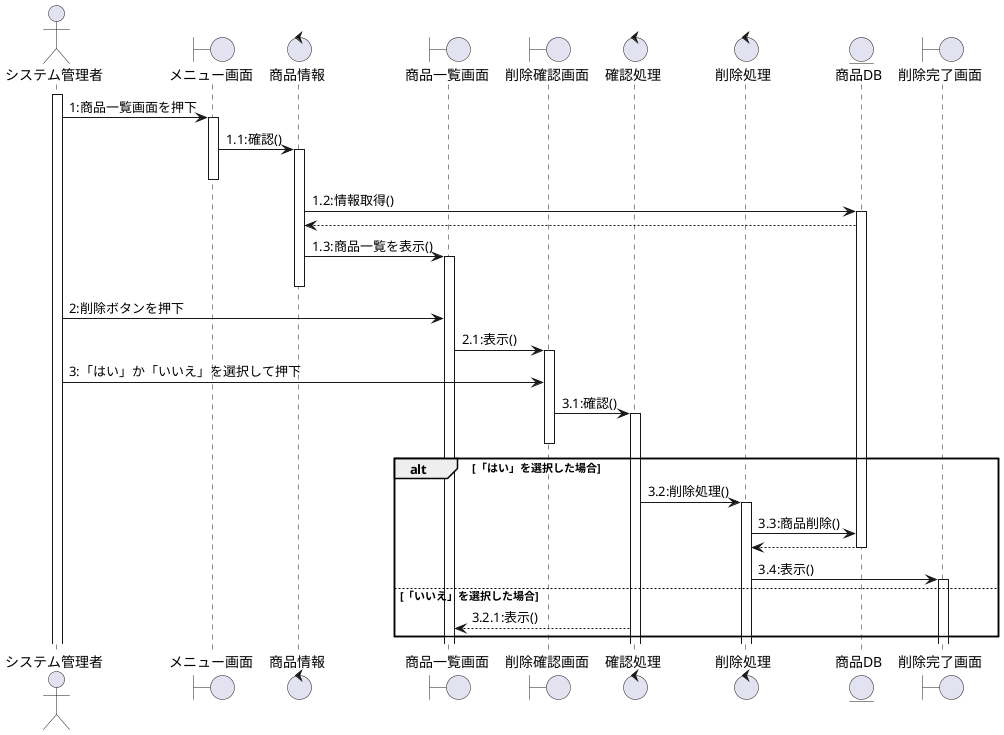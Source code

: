 @startuml
actor システム管理者
boundary メニュー画面
control 商品情報
boundary 商品一覧画面
boundary 削除確認画面
control 確認処理
control 削除処理
entity 商品DB
boundary 削除完了画面

activate システム管理者
システム管理者 -> メニュー画面:1:商品一覧画面を押下
activate メニュー画面
メニュー画面 -> 商品情報:1.1:確認()
activate 商品情報
deactivate メニュー画面
商品情報 -> 商品DB:1.2:情報取得()
activate 商品DB
商品DB --> 商品情報 :
商品情報 -> 商品一覧画面:1.3:商品一覧を表示()
activate 商品一覧画面
deactivate 商品情報

システム管理者 -> 商品一覧画面:2:削除ボタンを押下
商品一覧画面 -> 削除確認画面:2.1:表示()
activate 削除確認画面
システム管理者 -> 削除確認画面:3:「はい」か「いいえ」を選択して押下
削除確認画面 -> 確認処理:3.1:確認()
activate 確認処理
deactivate 削除確認画面
alt 「はい」を選択した場合
    確認処理 -> 削除処理:3.2:削除処理()
    activate 削除処理
    削除処理 -> 商品DB:3.3:商品削除()
    商品DB --> 削除処理:
    deactivate 商品DB
    削除処理 -> 削除完了画面:3.4:表示()
    activate 削除完了画面
else 「いいえ」を選択した場合
    確認処理 --> 商品一覧画面:3.2.1:表示()
end


@enduml